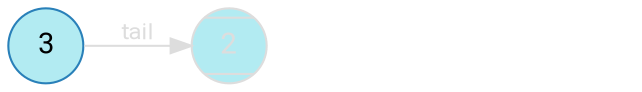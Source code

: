digraph {
    bgcolor=transparent
    splines=false
    rankdir=LR

    // Default theme: disabled
    node[shape="circle" style="rounded,filled" color="#dddddd" fillcolor="#b2ebf2" fontcolor="#dddddd" fontname="Segoe UI,Roboto,Helvetica,Arial,sans-serif"]
    edge [color="#dddddd" fontcolor="#dddddd" fontname="Segoe UI,Roboto,Helvetica,Arial,sans-serif" fontsize=11]

    s3[label=3 color="#2980B9" fillcolor="#b2ebf2" fontcolor="#000000"]
    s2[label=2 shape=Mcircle]
    s1[label=1 style=invis]
    nil[label=0 fillcolor="#ffffff" style=invis]

    s3 -> s2[label=tail]
    s2 -> s1[label=tail style=invis]
    s1 -> nil[label=tail style=invis]
}
